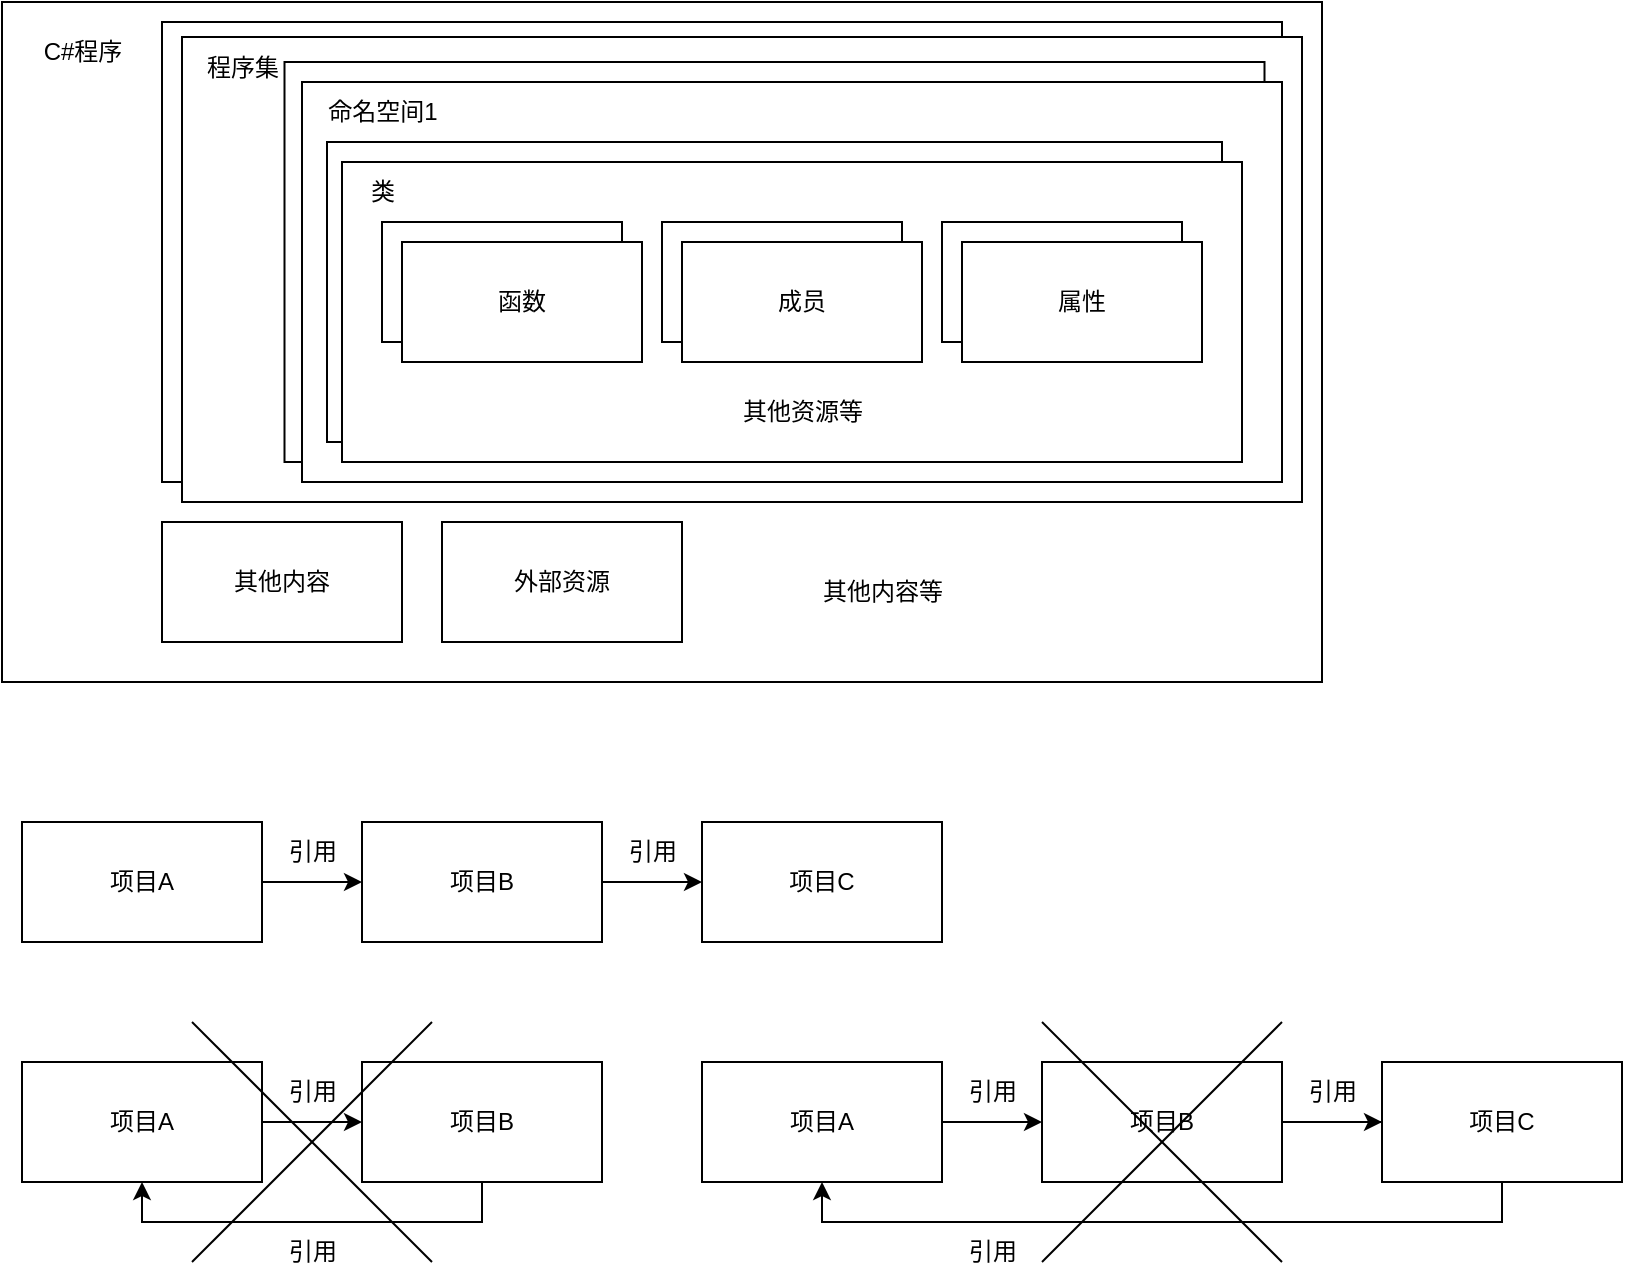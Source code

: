 <mxfile version="26.0.4">
  <diagram name="第 1 页" id="YL-M5dlpGJsEGmnEu4xY">
    <mxGraphModel dx="763" dy="683" grid="1" gridSize="10" guides="1" tooltips="1" connect="1" arrows="1" fold="1" page="1" pageScale="1" pageWidth="827" pageHeight="1169" math="0" shadow="0">
      <root>
        <mxCell id="0" />
        <mxCell id="1" parent="0" />
        <mxCell id="Qvsn6AHVf11klyzQdcTc-1" value="" style="rounded=0;whiteSpace=wrap;html=1;" vertex="1" parent="1">
          <mxGeometry x="30" y="210" width="660" height="340" as="geometry" />
        </mxCell>
        <mxCell id="Qvsn6AHVf11klyzQdcTc-34" value="" style="whiteSpace=wrap;html=1;" vertex="1" parent="1">
          <mxGeometry x="110" y="220" width="560" height="230" as="geometry" />
        </mxCell>
        <mxCell id="Qvsn6AHVf11klyzQdcTc-32" value="" style="whiteSpace=wrap;html=1;" vertex="1" parent="1">
          <mxGeometry x="120" y="227.5" width="560" height="232.5" as="geometry" />
        </mxCell>
        <mxCell id="Qvsn6AHVf11klyzQdcTc-2" value="C#程序" style="text;html=1;align=center;verticalAlign=middle;resizable=0;points=[];autosize=1;strokeColor=none;fillColor=none;" vertex="1" parent="1">
          <mxGeometry x="40" y="220" width="60" height="30" as="geometry" />
        </mxCell>
        <mxCell id="Qvsn6AHVf11klyzQdcTc-35" value="" style="whiteSpace=wrap;html=1;" vertex="1" parent="1">
          <mxGeometry x="171.25" y="240" width="490" height="200" as="geometry" />
        </mxCell>
        <mxCell id="Qvsn6AHVf11klyzQdcTc-4" value="" style="whiteSpace=wrap;html=1;" vertex="1" parent="1">
          <mxGeometry x="180" y="250" width="490" height="200" as="geometry" />
        </mxCell>
        <mxCell id="Qvsn6AHVf11klyzQdcTc-5" value="命名空间1" style="text;html=1;align=center;verticalAlign=middle;resizable=0;points=[];autosize=1;strokeColor=none;fillColor=none;" vertex="1" parent="1">
          <mxGeometry x="180" y="250" width="80" height="30" as="geometry" />
        </mxCell>
        <mxCell id="Qvsn6AHVf11klyzQdcTc-6" value="" style="whiteSpace=wrap;html=1;" vertex="1" parent="1">
          <mxGeometry x="192.5" y="280" width="447.5" height="150" as="geometry" />
        </mxCell>
        <mxCell id="Qvsn6AHVf11klyzQdcTc-8" value="" style="whiteSpace=wrap;html=1;" vertex="1" parent="1">
          <mxGeometry x="200" y="290" width="450" height="150" as="geometry" />
        </mxCell>
        <mxCell id="Qvsn6AHVf11klyzQdcTc-9" value="类" style="text;html=1;align=center;verticalAlign=middle;resizable=0;points=[];autosize=1;strokeColor=none;fillColor=none;" vertex="1" parent="1">
          <mxGeometry x="200" y="290" width="40" height="30" as="geometry" />
        </mxCell>
        <mxCell id="Qvsn6AHVf11klyzQdcTc-10" value="函数" style="whiteSpace=wrap;html=1;" vertex="1" parent="1">
          <mxGeometry x="220" y="320" width="120" height="60" as="geometry" />
        </mxCell>
        <mxCell id="Qvsn6AHVf11klyzQdcTc-11" value="函数" style="whiteSpace=wrap;html=1;" vertex="1" parent="1">
          <mxGeometry x="230" y="330" width="120" height="60" as="geometry" />
        </mxCell>
        <mxCell id="Qvsn6AHVf11klyzQdcTc-12" value="" style="whiteSpace=wrap;html=1;" vertex="1" parent="1">
          <mxGeometry x="360" y="320" width="120" height="60" as="geometry" />
        </mxCell>
        <mxCell id="Qvsn6AHVf11klyzQdcTc-13" value="成员" style="whiteSpace=wrap;html=1;" vertex="1" parent="1">
          <mxGeometry x="370" y="330" width="120" height="60" as="geometry" />
        </mxCell>
        <mxCell id="Qvsn6AHVf11klyzQdcTc-14" value="" style="whiteSpace=wrap;html=1;" vertex="1" parent="1">
          <mxGeometry x="500" y="320" width="120" height="60" as="geometry" />
        </mxCell>
        <mxCell id="Qvsn6AHVf11klyzQdcTc-15" value="属性" style="whiteSpace=wrap;html=1;" vertex="1" parent="1">
          <mxGeometry x="510" y="330" width="120" height="60" as="geometry" />
        </mxCell>
        <mxCell id="Qvsn6AHVf11klyzQdcTc-16" value="其他资源等" style="text;html=1;align=center;verticalAlign=middle;resizable=0;points=[];autosize=1;strokeColor=none;fillColor=none;" vertex="1" parent="1">
          <mxGeometry x="390" y="400" width="80" height="30" as="geometry" />
        </mxCell>
        <mxCell id="Qvsn6AHVf11klyzQdcTc-18" value="外部资源" style="rounded=0;whiteSpace=wrap;html=1;" vertex="1" parent="1">
          <mxGeometry x="250" y="470" width="120" height="60" as="geometry" />
        </mxCell>
        <mxCell id="Qvsn6AHVf11klyzQdcTc-31" value="其他内容" style="rounded=0;whiteSpace=wrap;html=1;" vertex="1" parent="1">
          <mxGeometry x="110" y="470" width="120" height="60" as="geometry" />
        </mxCell>
        <mxCell id="Qvsn6AHVf11klyzQdcTc-33" value="程序集" style="text;html=1;align=center;verticalAlign=middle;resizable=0;points=[];autosize=1;strokeColor=none;fillColor=none;" vertex="1" parent="1">
          <mxGeometry x="120" y="227.5" width="60" height="30" as="geometry" />
        </mxCell>
        <mxCell id="Qvsn6AHVf11klyzQdcTc-36" value="其他内容等" style="text;html=1;align=center;verticalAlign=middle;resizable=0;points=[];autosize=1;strokeColor=none;fillColor=none;" vertex="1" parent="1">
          <mxGeometry x="430" y="490" width="80" height="30" as="geometry" />
        </mxCell>
        <mxCell id="Qvsn6AHVf11klyzQdcTc-39" value="" style="edgeStyle=orthogonalEdgeStyle;rounded=0;orthogonalLoop=1;jettySize=auto;html=1;" edge="1" parent="1" source="Qvsn6AHVf11klyzQdcTc-37" target="Qvsn6AHVf11klyzQdcTc-38">
          <mxGeometry relative="1" as="geometry" />
        </mxCell>
        <mxCell id="Qvsn6AHVf11klyzQdcTc-37" value="项目A" style="whiteSpace=wrap;html=1;" vertex="1" parent="1">
          <mxGeometry x="40" y="620" width="120" height="60" as="geometry" />
        </mxCell>
        <mxCell id="Qvsn6AHVf11klyzQdcTc-42" value="" style="edgeStyle=orthogonalEdgeStyle;rounded=0;orthogonalLoop=1;jettySize=auto;html=1;" edge="1" parent="1" source="Qvsn6AHVf11klyzQdcTc-38" target="Qvsn6AHVf11klyzQdcTc-41">
          <mxGeometry relative="1" as="geometry" />
        </mxCell>
        <mxCell id="Qvsn6AHVf11klyzQdcTc-38" value="项目B" style="whiteSpace=wrap;html=1;" vertex="1" parent="1">
          <mxGeometry x="210" y="620" width="120" height="60" as="geometry" />
        </mxCell>
        <mxCell id="Qvsn6AHVf11klyzQdcTc-40" value="引用" style="text;html=1;align=center;verticalAlign=middle;resizable=0;points=[];autosize=1;strokeColor=none;fillColor=none;" vertex="1" parent="1">
          <mxGeometry x="160" y="620" width="50" height="30" as="geometry" />
        </mxCell>
        <mxCell id="Qvsn6AHVf11klyzQdcTc-41" value="项目C" style="whiteSpace=wrap;html=1;" vertex="1" parent="1">
          <mxGeometry x="380" y="620" width="120" height="60" as="geometry" />
        </mxCell>
        <mxCell id="Qvsn6AHVf11klyzQdcTc-43" value="引用" style="text;html=1;align=center;verticalAlign=middle;resizable=0;points=[];autosize=1;strokeColor=none;fillColor=none;" vertex="1" parent="1">
          <mxGeometry x="330" y="620" width="50" height="30" as="geometry" />
        </mxCell>
        <mxCell id="Qvsn6AHVf11klyzQdcTc-46" style="edgeStyle=orthogonalEdgeStyle;rounded=0;orthogonalLoop=1;jettySize=auto;html=1;entryX=0;entryY=0.5;entryDx=0;entryDy=0;" edge="1" parent="1" source="Qvsn6AHVf11klyzQdcTc-44" target="Qvsn6AHVf11klyzQdcTc-45">
          <mxGeometry relative="1" as="geometry" />
        </mxCell>
        <mxCell id="Qvsn6AHVf11klyzQdcTc-44" value="项目A" style="whiteSpace=wrap;html=1;" vertex="1" parent="1">
          <mxGeometry x="40" y="740" width="120" height="60" as="geometry" />
        </mxCell>
        <mxCell id="Qvsn6AHVf11klyzQdcTc-47" style="edgeStyle=orthogonalEdgeStyle;rounded=0;orthogonalLoop=1;jettySize=auto;html=1;entryX=0.5;entryY=1;entryDx=0;entryDy=0;" edge="1" parent="1" source="Qvsn6AHVf11klyzQdcTc-45" target="Qvsn6AHVf11klyzQdcTc-44">
          <mxGeometry relative="1" as="geometry">
            <Array as="points">
              <mxPoint x="270" y="820" />
              <mxPoint x="100" y="820" />
            </Array>
          </mxGeometry>
        </mxCell>
        <mxCell id="Qvsn6AHVf11klyzQdcTc-45" value="项目B" style="whiteSpace=wrap;html=1;" vertex="1" parent="1">
          <mxGeometry x="210" y="740" width="120" height="60" as="geometry" />
        </mxCell>
        <mxCell id="Qvsn6AHVf11klyzQdcTc-48" value="引用" style="text;html=1;align=center;verticalAlign=middle;resizable=0;points=[];autosize=1;strokeColor=none;fillColor=none;" vertex="1" parent="1">
          <mxGeometry x="160" y="740" width="50" height="30" as="geometry" />
        </mxCell>
        <mxCell id="Qvsn6AHVf11klyzQdcTc-49" value="引用" style="text;html=1;align=center;verticalAlign=middle;resizable=0;points=[];autosize=1;strokeColor=none;fillColor=none;" vertex="1" parent="1">
          <mxGeometry x="160" y="820" width="50" height="30" as="geometry" />
        </mxCell>
        <mxCell id="Qvsn6AHVf11klyzQdcTc-51" value="" style="endArrow=none;html=1;rounded=0;" edge="1" parent="1">
          <mxGeometry width="50" height="50" relative="1" as="geometry">
            <mxPoint x="125" y="840" as="sourcePoint" />
            <mxPoint x="245" y="720" as="targetPoint" />
          </mxGeometry>
        </mxCell>
        <mxCell id="Qvsn6AHVf11klyzQdcTc-52" value="" style="endArrow=none;html=1;rounded=0;" edge="1" parent="1">
          <mxGeometry width="50" height="50" relative="1" as="geometry">
            <mxPoint x="125" y="720" as="sourcePoint" />
            <mxPoint x="245" y="840" as="targetPoint" />
          </mxGeometry>
        </mxCell>
        <mxCell id="Qvsn6AHVf11klyzQdcTc-53" style="edgeStyle=orthogonalEdgeStyle;rounded=0;orthogonalLoop=1;jettySize=auto;html=1;entryX=0;entryY=0.5;entryDx=0;entryDy=0;" edge="1" parent="1" source="Qvsn6AHVf11klyzQdcTc-54" target="Qvsn6AHVf11klyzQdcTc-56">
          <mxGeometry relative="1" as="geometry" />
        </mxCell>
        <mxCell id="Qvsn6AHVf11klyzQdcTc-54" value="项目A" style="whiteSpace=wrap;html=1;" vertex="1" parent="1">
          <mxGeometry x="380" y="740" width="120" height="60" as="geometry" />
        </mxCell>
        <mxCell id="Qvsn6AHVf11klyzQdcTc-55" style="edgeStyle=orthogonalEdgeStyle;rounded=0;orthogonalLoop=1;jettySize=auto;html=1;entryX=0.5;entryY=1;entryDx=0;entryDy=0;" edge="1" parent="1" source="Qvsn6AHVf11klyzQdcTc-56" target="Qvsn6AHVf11klyzQdcTc-54">
          <mxGeometry relative="1" as="geometry">
            <Array as="points">
              <mxPoint x="780" y="770" />
              <mxPoint x="780" y="820" />
              <mxPoint x="440" y="820" />
            </Array>
          </mxGeometry>
        </mxCell>
        <mxCell id="Qvsn6AHVf11klyzQdcTc-62" value="" style="edgeStyle=orthogonalEdgeStyle;rounded=0;orthogonalLoop=1;jettySize=auto;html=1;" edge="1" parent="1" source="Qvsn6AHVf11klyzQdcTc-56" target="Qvsn6AHVf11klyzQdcTc-61">
          <mxGeometry relative="1" as="geometry" />
        </mxCell>
        <mxCell id="Qvsn6AHVf11klyzQdcTc-56" value="项目B" style="whiteSpace=wrap;html=1;" vertex="1" parent="1">
          <mxGeometry x="550" y="740" width="120" height="60" as="geometry" />
        </mxCell>
        <mxCell id="Qvsn6AHVf11klyzQdcTc-57" value="引用" style="text;html=1;align=center;verticalAlign=middle;resizable=0;points=[];autosize=1;strokeColor=none;fillColor=none;" vertex="1" parent="1">
          <mxGeometry x="500" y="740" width="50" height="30" as="geometry" />
        </mxCell>
        <mxCell id="Qvsn6AHVf11klyzQdcTc-58" value="引用" style="text;html=1;align=center;verticalAlign=middle;resizable=0;points=[];autosize=1;strokeColor=none;fillColor=none;" vertex="1" parent="1">
          <mxGeometry x="500" y="820" width="50" height="30" as="geometry" />
        </mxCell>
        <mxCell id="Qvsn6AHVf11klyzQdcTc-59" value="" style="endArrow=none;html=1;rounded=0;" edge="1" parent="1">
          <mxGeometry width="50" height="50" relative="1" as="geometry">
            <mxPoint x="550" y="840" as="sourcePoint" />
            <mxPoint x="670" y="720" as="targetPoint" />
          </mxGeometry>
        </mxCell>
        <mxCell id="Qvsn6AHVf11klyzQdcTc-60" value="" style="endArrow=none;html=1;rounded=0;" edge="1" parent="1">
          <mxGeometry width="50" height="50" relative="1" as="geometry">
            <mxPoint x="550" y="720" as="sourcePoint" />
            <mxPoint x="670" y="840" as="targetPoint" />
          </mxGeometry>
        </mxCell>
        <mxCell id="Qvsn6AHVf11klyzQdcTc-61" value="项目C" style="whiteSpace=wrap;html=1;" vertex="1" parent="1">
          <mxGeometry x="720" y="740" width="120" height="60" as="geometry" />
        </mxCell>
        <mxCell id="Qvsn6AHVf11klyzQdcTc-63" value="引用" style="text;html=1;align=center;verticalAlign=middle;resizable=0;points=[];autosize=1;strokeColor=none;fillColor=none;" vertex="1" parent="1">
          <mxGeometry x="670" y="740" width="50" height="30" as="geometry" />
        </mxCell>
      </root>
    </mxGraphModel>
  </diagram>
</mxfile>
